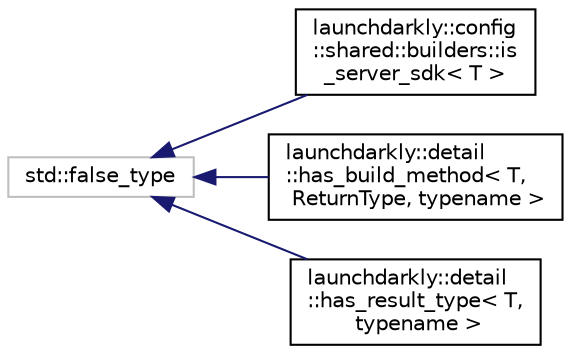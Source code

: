 digraph "Graphical Class Hierarchy"
{
 // LATEX_PDF_SIZE
  edge [fontname="Helvetica",fontsize="10",labelfontname="Helvetica",labelfontsize="10"];
  node [fontname="Helvetica",fontsize="10",shape=record];
  rankdir="LR";
  Node69 [label="std::false_type",height=0.2,width=0.4,color="grey75", fillcolor="white", style="filled",tooltip=" "];
  Node69 -> Node0 [dir="back",color="midnightblue",fontsize="10",style="solid",fontname="Helvetica"];
  Node0 [label="launchdarkly::config\l::shared::builders::is\l_server_sdk\< T \>",height=0.2,width=0.4,color="black", fillcolor="white", style="filled",URL="$structlaunchdarkly_1_1config_1_1shared_1_1builders_1_1is__server__sdk.html",tooltip=" "];
  Node69 -> Node71 [dir="back",color="midnightblue",fontsize="10",style="solid",fontname="Helvetica"];
  Node71 [label="launchdarkly::detail\l::has_build_method\< T,\l ReturnType, typename \>",height=0.2,width=0.4,color="black", fillcolor="white", style="filled",URL="$structlaunchdarkly_1_1detail_1_1has__build__method.html",tooltip=" "];
  Node69 -> Node72 [dir="back",color="midnightblue",fontsize="10",style="solid",fontname="Helvetica"];
  Node72 [label="launchdarkly::detail\l::has_result_type\< T,\l typename \>",height=0.2,width=0.4,color="black", fillcolor="white", style="filled",URL="$structlaunchdarkly_1_1detail_1_1has__result__type.html",tooltip=" "];
}

